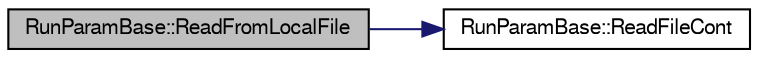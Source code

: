 digraph "RunParamBase::ReadFromLocalFile"
{
  bgcolor="transparent";
  edge [fontname="FreeSans",fontsize="10",labelfontname="FreeSans",labelfontsize="10"];
  node [fontname="FreeSans",fontsize="10",shape=record];
  rankdir="LR";
  Node1 [label="RunParamBase::ReadFromLocalFile",height=0.2,width=0.4,color="black", fillcolor="grey75", style="filled" fontcolor="black"];
  Node1 -> Node2 [color="midnightblue",fontsize="10",style="solid",fontname="FreeSans"];
  Node2 [label="RunParamBase::ReadFileCont",height=0.2,width=0.4,color="black",URL="$db/d8a/classRunParamBase.html#af76d88efeb6a05658ddc92502ee07b70"];
}
